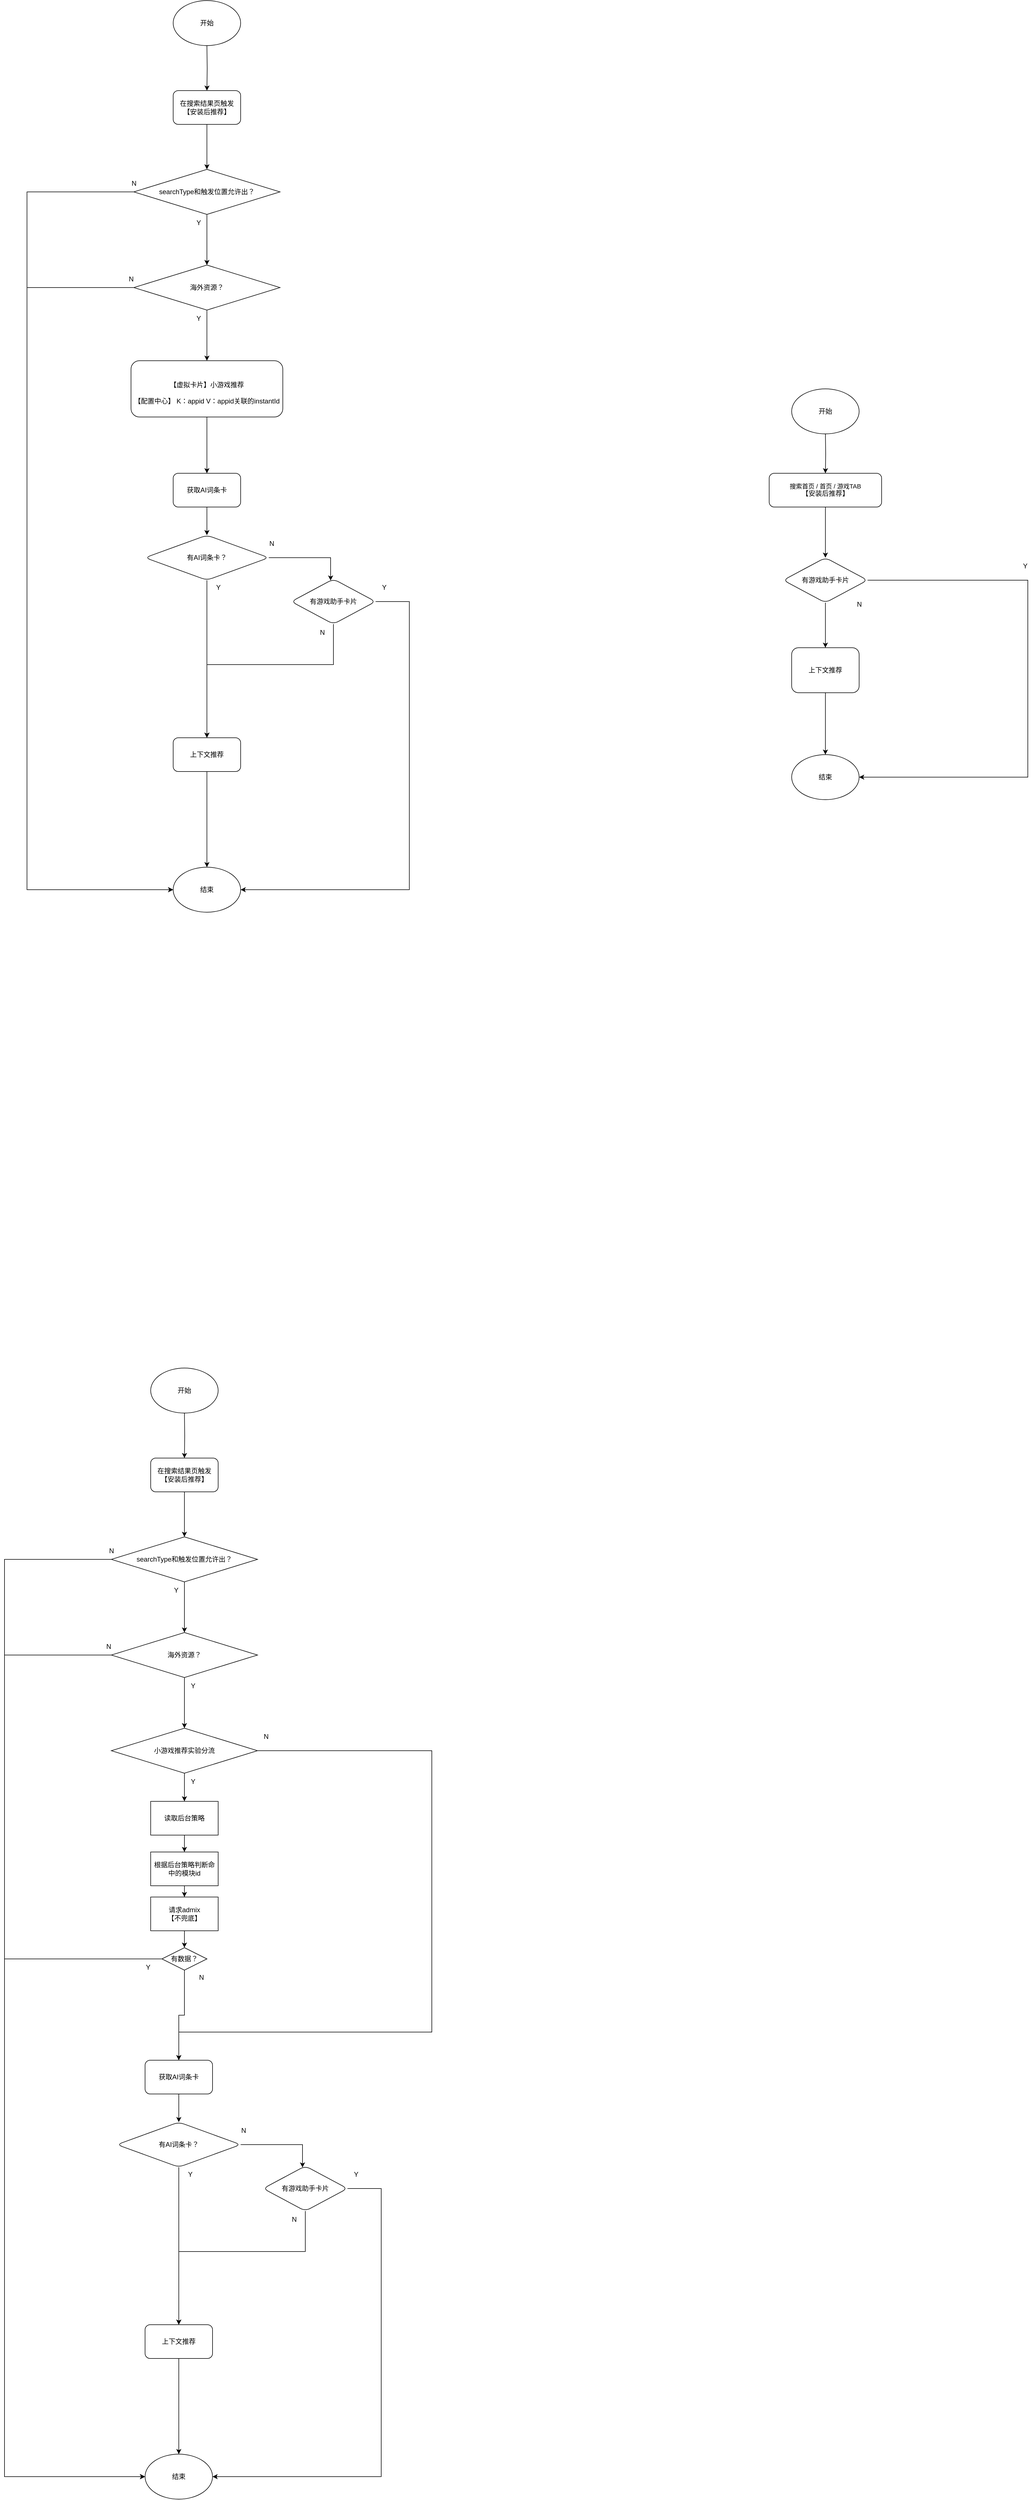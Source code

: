 <mxfile version="26.1.3">
  <diagram name="第 1 页" id="m9TrbYDOdCIX-7oSl9vr">
    <mxGraphModel dx="6295" dy="3365" grid="1" gridSize="10" guides="1" tooltips="1" connect="1" arrows="1" fold="1" page="1" pageScale="1" pageWidth="827" pageHeight="1169" math="0" shadow="0">
      <root>
        <mxCell id="0" />
        <mxCell id="1" parent="0" />
        <mxCell id="mQm4HfIO1lFHJKP5LkmW-3" value="" style="edgeStyle=orthogonalEdgeStyle;rounded=0;orthogonalLoop=1;jettySize=auto;html=1;" parent="1" target="mQm4HfIO1lFHJKP5LkmW-2" edge="1">
          <mxGeometry relative="1" as="geometry">
            <mxPoint x="390" y="120" as="sourcePoint" />
          </mxGeometry>
        </mxCell>
        <mxCell id="mQm4HfIO1lFHJKP5LkmW-9" value="" style="edgeStyle=orthogonalEdgeStyle;rounded=0;orthogonalLoop=1;jettySize=auto;html=1;" parent="1" source="mQm4HfIO1lFHJKP5LkmW-2" edge="1">
          <mxGeometry relative="1" as="geometry">
            <mxPoint x="390" y="340" as="targetPoint" />
          </mxGeometry>
        </mxCell>
        <mxCell id="mQm4HfIO1lFHJKP5LkmW-2" value="在搜索结果页触发&lt;br&gt;【安装后推荐】" style="whiteSpace=wrap;html=1;rounded=1;" parent="1" vertex="1">
          <mxGeometry x="330" y="200" width="120" height="60" as="geometry" />
        </mxCell>
        <mxCell id="mQm4HfIO1lFHJKP5LkmW-5" value="开始" style="ellipse;whiteSpace=wrap;html=1;" parent="1" vertex="1">
          <mxGeometry x="330" y="40" width="120" height="80" as="geometry" />
        </mxCell>
        <mxCell id="mQm4HfIO1lFHJKP5LkmW-14" style="edgeStyle=orthogonalEdgeStyle;rounded=0;orthogonalLoop=1;jettySize=auto;html=1;entryX=0;entryY=0.5;entryDx=0;entryDy=0;" parent="1" source="mQm4HfIO1lFHJKP5LkmW-10" target="mQm4HfIO1lFHJKP5LkmW-13" edge="1">
          <mxGeometry relative="1" as="geometry">
            <Array as="points">
              <mxPoint x="70" y="380" />
              <mxPoint x="70" y="1620" />
            </Array>
          </mxGeometry>
        </mxCell>
        <mxCell id="mQm4HfIO1lFHJKP5LkmW-17" value="" style="edgeStyle=orthogonalEdgeStyle;rounded=0;orthogonalLoop=1;jettySize=auto;html=1;" parent="1" source="mQm4HfIO1lFHJKP5LkmW-10" edge="1">
          <mxGeometry relative="1" as="geometry">
            <mxPoint x="390" y="510" as="targetPoint" />
          </mxGeometry>
        </mxCell>
        <mxCell id="mQm4HfIO1lFHJKP5LkmW-10" value="searchType和触发位置允许出？" style="rhombus;whiteSpace=wrap;html=1;" parent="1" vertex="1">
          <mxGeometry x="260" y="340" width="260" height="80" as="geometry" />
        </mxCell>
        <mxCell id="mQm4HfIO1lFHJKP5LkmW-13" value="结束" style="ellipse;whiteSpace=wrap;html=1;" parent="1" vertex="1">
          <mxGeometry x="330" y="1580" width="120" height="80" as="geometry" />
        </mxCell>
        <mxCell id="mQm4HfIO1lFHJKP5LkmW-15" value="N" style="text;html=1;align=center;verticalAlign=middle;resizable=0;points=[];autosize=1;strokeColor=none;fillColor=none;" parent="1" vertex="1">
          <mxGeometry x="245" y="350" width="30" height="30" as="geometry" />
        </mxCell>
        <mxCell id="mQm4HfIO1lFHJKP5LkmW-18" value="Y" style="text;html=1;align=center;verticalAlign=middle;resizable=0;points=[];autosize=1;strokeColor=none;fillColor=none;" parent="1" vertex="1">
          <mxGeometry x="360" y="420" width="30" height="30" as="geometry" />
        </mxCell>
        <mxCell id="mQm4HfIO1lFHJKP5LkmW-20" style="edgeStyle=orthogonalEdgeStyle;rounded=0;orthogonalLoop=1;jettySize=auto;html=1;entryX=0;entryY=0.5;entryDx=0;entryDy=0;" parent="1" source="mQm4HfIO1lFHJKP5LkmW-19" target="mQm4HfIO1lFHJKP5LkmW-13" edge="1">
          <mxGeometry relative="1" as="geometry">
            <Array as="points">
              <mxPoint x="70" y="550" />
              <mxPoint x="70" y="1620" />
            </Array>
          </mxGeometry>
        </mxCell>
        <mxCell id="mQm4HfIO1lFHJKP5LkmW-24" value="" style="edgeStyle=orthogonalEdgeStyle;rounded=0;orthogonalLoop=1;jettySize=auto;html=1;" parent="1" source="mQm4HfIO1lFHJKP5LkmW-19" target="mQm4HfIO1lFHJKP5LkmW-23" edge="1">
          <mxGeometry relative="1" as="geometry" />
        </mxCell>
        <mxCell id="mQm4HfIO1lFHJKP5LkmW-19" value="海外资源？" style="rhombus;whiteSpace=wrap;html=1;" parent="1" vertex="1">
          <mxGeometry x="260" y="510" width="260" height="80" as="geometry" />
        </mxCell>
        <mxCell id="mQm4HfIO1lFHJKP5LkmW-21" value="N" style="text;html=1;align=center;verticalAlign=middle;resizable=0;points=[];autosize=1;strokeColor=none;fillColor=none;" parent="1" vertex="1">
          <mxGeometry x="240" y="520" width="30" height="30" as="geometry" />
        </mxCell>
        <mxCell id="mQm4HfIO1lFHJKP5LkmW-22" value="Y" style="text;html=1;align=center;verticalAlign=middle;resizable=0;points=[];autosize=1;strokeColor=none;fillColor=none;" parent="1" vertex="1">
          <mxGeometry x="360" y="590" width="30" height="30" as="geometry" />
        </mxCell>
        <mxCell id="mQm4HfIO1lFHJKP5LkmW-26" value="" style="edgeStyle=orthogonalEdgeStyle;rounded=0;orthogonalLoop=1;jettySize=auto;html=1;" parent="1" source="mQm4HfIO1lFHJKP5LkmW-23" target="mQm4HfIO1lFHJKP5LkmW-25" edge="1">
          <mxGeometry relative="1" as="geometry" />
        </mxCell>
        <mxCell id="mQm4HfIO1lFHJKP5LkmW-23" value="&lt;br&gt;【虚拟卡片】小游戏推荐&lt;br&gt;&lt;br&gt;&lt;div&gt;【配置中心】 K：appid V：appid关联的instantId&lt;/div&gt;" style="rounded=1;whiteSpace=wrap;html=1;" parent="1" vertex="1">
          <mxGeometry x="255" y="680" width="270" height="100" as="geometry" />
        </mxCell>
        <mxCell id="mQm4HfIO1lFHJKP5LkmW-34" value="" style="edgeStyle=orthogonalEdgeStyle;rounded=0;orthogonalLoop=1;jettySize=auto;html=1;" parent="1" source="mQm4HfIO1lFHJKP5LkmW-25" target="mQm4HfIO1lFHJKP5LkmW-33" edge="1">
          <mxGeometry relative="1" as="geometry" />
        </mxCell>
        <mxCell id="mQm4HfIO1lFHJKP5LkmW-25" value="获取AI词条卡" style="whiteSpace=wrap;html=1;rounded=1;" parent="1" vertex="1">
          <mxGeometry x="330" y="880" width="120" height="60" as="geometry" />
        </mxCell>
        <mxCell id="mQm4HfIO1lFHJKP5LkmW-36" value="" style="edgeStyle=orthogonalEdgeStyle;rounded=0;orthogonalLoop=1;jettySize=auto;html=1;" parent="1" source="mQm4HfIO1lFHJKP5LkmW-33" target="mQm4HfIO1lFHJKP5LkmW-35" edge="1">
          <mxGeometry relative="1" as="geometry" />
        </mxCell>
        <mxCell id="mQm4HfIO1lFHJKP5LkmW-39" value="" style="edgeStyle=orthogonalEdgeStyle;rounded=0;orthogonalLoop=1;jettySize=auto;html=1;" parent="1" source="mQm4HfIO1lFHJKP5LkmW-33" target="mQm4HfIO1lFHJKP5LkmW-38" edge="1">
          <mxGeometry relative="1" as="geometry">
            <Array as="points">
              <mxPoint x="610" y="1030" />
            </Array>
          </mxGeometry>
        </mxCell>
        <mxCell id="mQm4HfIO1lFHJKP5LkmW-33" value="有AI词条卡？" style="rhombus;whiteSpace=wrap;html=1;rounded=1;" parent="1" vertex="1">
          <mxGeometry x="280" y="990" width="220" height="80" as="geometry" />
        </mxCell>
        <mxCell id="mQm4HfIO1lFHJKP5LkmW-46" style="edgeStyle=orthogonalEdgeStyle;rounded=0;orthogonalLoop=1;jettySize=auto;html=1;entryX=0.5;entryY=0;entryDx=0;entryDy=0;" parent="1" source="mQm4HfIO1lFHJKP5LkmW-35" target="mQm4HfIO1lFHJKP5LkmW-13" edge="1">
          <mxGeometry relative="1" as="geometry" />
        </mxCell>
        <mxCell id="mQm4HfIO1lFHJKP5LkmW-35" value="上下文推荐" style="whiteSpace=wrap;html=1;rounded=1;" parent="1" vertex="1">
          <mxGeometry x="330" y="1350" width="120" height="60" as="geometry" />
        </mxCell>
        <mxCell id="mQm4HfIO1lFHJKP5LkmW-37" value="Y" style="text;html=1;align=center;verticalAlign=middle;resizable=0;points=[];autosize=1;strokeColor=none;fillColor=none;" parent="1" vertex="1">
          <mxGeometry x="395" y="1068" width="30" height="30" as="geometry" />
        </mxCell>
        <mxCell id="mQm4HfIO1lFHJKP5LkmW-41" style="edgeStyle=orthogonalEdgeStyle;rounded=0;orthogonalLoop=1;jettySize=auto;html=1;entryX=0.5;entryY=0;entryDx=0;entryDy=0;" parent="1" source="mQm4HfIO1lFHJKP5LkmW-38" target="mQm4HfIO1lFHJKP5LkmW-35" edge="1">
          <mxGeometry relative="1" as="geometry">
            <Array as="points">
              <mxPoint x="615" y="1220" />
              <mxPoint x="390" y="1220" />
            </Array>
          </mxGeometry>
        </mxCell>
        <mxCell id="mQm4HfIO1lFHJKP5LkmW-44" style="edgeStyle=orthogonalEdgeStyle;rounded=0;orthogonalLoop=1;jettySize=auto;html=1;entryX=1;entryY=0.5;entryDx=0;entryDy=0;" parent="1" source="mQm4HfIO1lFHJKP5LkmW-38" target="mQm4HfIO1lFHJKP5LkmW-13" edge="1">
          <mxGeometry relative="1" as="geometry">
            <Array as="points">
              <mxPoint x="750" y="1108" />
              <mxPoint x="750" y="1620" />
            </Array>
          </mxGeometry>
        </mxCell>
        <mxCell id="mQm4HfIO1lFHJKP5LkmW-38" value="有游戏助手卡片" style="rhombus;whiteSpace=wrap;html=1;rounded=1;" parent="1" vertex="1">
          <mxGeometry x="540" y="1068" width="150" height="80" as="geometry" />
        </mxCell>
        <mxCell id="mQm4HfIO1lFHJKP5LkmW-42" value="N" style="text;html=1;align=center;verticalAlign=middle;resizable=0;points=[];autosize=1;strokeColor=none;fillColor=none;" parent="1" vertex="1">
          <mxGeometry x="580" y="1148" width="30" height="30" as="geometry" />
        </mxCell>
        <mxCell id="mQm4HfIO1lFHJKP5LkmW-43" value="N" style="text;html=1;align=center;verticalAlign=middle;resizable=0;points=[];autosize=1;strokeColor=none;fillColor=none;" parent="1" vertex="1">
          <mxGeometry x="490" y="990" width="30" height="30" as="geometry" />
        </mxCell>
        <mxCell id="mQm4HfIO1lFHJKP5LkmW-45" value="Y" style="text;html=1;align=center;verticalAlign=middle;resizable=0;points=[];autosize=1;strokeColor=none;fillColor=none;" parent="1" vertex="1">
          <mxGeometry x="690" y="1068" width="30" height="30" as="geometry" />
        </mxCell>
        <mxCell id="s6yLkB2lFRndOvAFE7hh-1" value="" style="edgeStyle=orthogonalEdgeStyle;rounded=0;orthogonalLoop=1;jettySize=auto;html=1;" edge="1" parent="1" target="s6yLkB2lFRndOvAFE7hh-3">
          <mxGeometry relative="1" as="geometry">
            <mxPoint x="1490" y="810" as="sourcePoint" />
          </mxGeometry>
        </mxCell>
        <mxCell id="s6yLkB2lFRndOvAFE7hh-2" value="" style="edgeStyle=orthogonalEdgeStyle;rounded=0;orthogonalLoop=1;jettySize=auto;html=1;" edge="1" parent="1" source="s6yLkB2lFRndOvAFE7hh-3">
          <mxGeometry relative="1" as="geometry">
            <mxPoint x="1490" y="1030" as="targetPoint" />
          </mxGeometry>
        </mxCell>
        <mxCell id="s6yLkB2lFRndOvAFE7hh-3" value="&lt;span data-copy-origin=&quot;https://odocs.myoas.com&quot; data-docs-delta=&quot;[[20,&amp;quot;搜索首页 / 首页 / 游戏TAB&amp;quot;],[20,&amp;quot;\n&amp;quot;,&amp;quot;24:\&amp;quot;ARlo\&amp;quot;|32:4|direction:\&amp;quot;ltr\&amp;quot;&amp;quot;]]&quot;&gt;&lt;div style=&quot;line-height: 100%;&quot; data-default-linespacing=&quot;100&quot; data-foldable=&quot;true&quot; class=&quot;ql-direction-ltr ql-long-284244&quot; data-header=&quot;4&quot;&gt;&lt;span style=&quot;&quot; class=&quot;ql-author-284244&quot;&gt;&lt;font style=&quot;font-size: 11px;&quot;&gt;搜索首页 / 首页 / 游戏TAB&lt;/font&gt;&lt;/span&gt;&lt;/div&gt;&lt;/span&gt;【安装后推荐】" style="whiteSpace=wrap;html=1;rounded=1;" vertex="1" parent="1">
          <mxGeometry x="1390" y="880" width="200" height="60" as="geometry" />
        </mxCell>
        <mxCell id="s6yLkB2lFRndOvAFE7hh-4" value="开始" style="ellipse;whiteSpace=wrap;html=1;" vertex="1" parent="1">
          <mxGeometry x="1430" y="730" width="120" height="80" as="geometry" />
        </mxCell>
        <mxCell id="s6yLkB2lFRndOvAFE7hh-8" value="结束" style="ellipse;whiteSpace=wrap;html=1;" vertex="1" parent="1">
          <mxGeometry x="1430" y="1380" width="120" height="80" as="geometry" />
        </mxCell>
        <mxCell id="s6yLkB2lFRndOvAFE7hh-23" style="edgeStyle=orthogonalEdgeStyle;rounded=0;orthogonalLoop=1;jettySize=auto;html=1;entryX=0.5;entryY=0;entryDx=0;entryDy=0;" edge="1" parent="1" source="s6yLkB2lFRndOvAFE7hh-24" target="s6yLkB2lFRndOvAFE7hh-8">
          <mxGeometry relative="1" as="geometry" />
        </mxCell>
        <mxCell id="s6yLkB2lFRndOvAFE7hh-24" value="上下文推荐" style="whiteSpace=wrap;html=1;rounded=1;" vertex="1" parent="1">
          <mxGeometry x="1430" y="1190" width="120" height="80" as="geometry" />
        </mxCell>
        <mxCell id="s6yLkB2lFRndOvAFE7hh-26" style="edgeStyle=orthogonalEdgeStyle;rounded=0;orthogonalLoop=1;jettySize=auto;html=1;entryX=0.5;entryY=0;entryDx=0;entryDy=0;" edge="1" parent="1" source="s6yLkB2lFRndOvAFE7hh-28" target="s6yLkB2lFRndOvAFE7hh-24">
          <mxGeometry relative="1" as="geometry">
            <Array as="points">
              <mxPoint x="1490" y="1150" />
              <mxPoint x="1490" y="1150" />
            </Array>
          </mxGeometry>
        </mxCell>
        <mxCell id="s6yLkB2lFRndOvAFE7hh-27" style="edgeStyle=orthogonalEdgeStyle;rounded=0;orthogonalLoop=1;jettySize=auto;html=1;entryX=1;entryY=0.5;entryDx=0;entryDy=0;" edge="1" parent="1" source="s6yLkB2lFRndOvAFE7hh-28" target="s6yLkB2lFRndOvAFE7hh-8">
          <mxGeometry relative="1" as="geometry">
            <Array as="points">
              <mxPoint x="1850" y="1070" />
              <mxPoint x="1850" y="1420" />
            </Array>
          </mxGeometry>
        </mxCell>
        <mxCell id="s6yLkB2lFRndOvAFE7hh-28" value="有游戏助手卡片" style="rhombus;whiteSpace=wrap;html=1;rounded=1;" vertex="1" parent="1">
          <mxGeometry x="1415" y="1030" width="150" height="80" as="geometry" />
        </mxCell>
        <mxCell id="s6yLkB2lFRndOvAFE7hh-31" value="Y" style="text;html=1;align=center;verticalAlign=middle;resizable=0;points=[];autosize=1;strokeColor=none;fillColor=none;" vertex="1" parent="1">
          <mxGeometry x="1830" y="1030" width="30" height="30" as="geometry" />
        </mxCell>
        <mxCell id="s6yLkB2lFRndOvAFE7hh-33" value="N" style="text;html=1;align=center;verticalAlign=middle;resizable=0;points=[];autosize=1;strokeColor=none;fillColor=none;" vertex="1" parent="1">
          <mxGeometry x="1535" y="1098" width="30" height="30" as="geometry" />
        </mxCell>
        <mxCell id="s6yLkB2lFRndOvAFE7hh-34" value="" style="edgeStyle=orthogonalEdgeStyle;rounded=0;orthogonalLoop=1;jettySize=auto;html=1;" edge="1" parent="1" target="s6yLkB2lFRndOvAFE7hh-36">
          <mxGeometry relative="1" as="geometry">
            <mxPoint x="350" y="2550" as="sourcePoint" />
          </mxGeometry>
        </mxCell>
        <mxCell id="s6yLkB2lFRndOvAFE7hh-35" value="" style="edgeStyle=orthogonalEdgeStyle;rounded=0;orthogonalLoop=1;jettySize=auto;html=1;" edge="1" parent="1" source="s6yLkB2lFRndOvAFE7hh-36">
          <mxGeometry relative="1" as="geometry">
            <mxPoint x="350" y="2770" as="targetPoint" />
          </mxGeometry>
        </mxCell>
        <mxCell id="s6yLkB2lFRndOvAFE7hh-36" value="在搜索结果页触发&lt;br&gt;【安装后推荐】" style="whiteSpace=wrap;html=1;rounded=1;" vertex="1" parent="1">
          <mxGeometry x="290" y="2630" width="120" height="60" as="geometry" />
        </mxCell>
        <mxCell id="s6yLkB2lFRndOvAFE7hh-37" value="开始" style="ellipse;whiteSpace=wrap;html=1;" vertex="1" parent="1">
          <mxGeometry x="290" y="2470" width="120" height="80" as="geometry" />
        </mxCell>
        <mxCell id="s6yLkB2lFRndOvAFE7hh-38" style="edgeStyle=orthogonalEdgeStyle;rounded=0;orthogonalLoop=1;jettySize=auto;html=1;entryX=0;entryY=0.5;entryDx=0;entryDy=0;" edge="1" parent="1" source="s6yLkB2lFRndOvAFE7hh-40" target="s6yLkB2lFRndOvAFE7hh-41">
          <mxGeometry relative="1" as="geometry">
            <Array as="points">
              <mxPoint x="30" y="2810" />
              <mxPoint x="30" y="4440" />
            </Array>
          </mxGeometry>
        </mxCell>
        <mxCell id="s6yLkB2lFRndOvAFE7hh-39" value="" style="edgeStyle=orthogonalEdgeStyle;rounded=0;orthogonalLoop=1;jettySize=auto;html=1;" edge="1" parent="1" source="s6yLkB2lFRndOvAFE7hh-40">
          <mxGeometry relative="1" as="geometry">
            <mxPoint x="350" y="2940" as="targetPoint" />
          </mxGeometry>
        </mxCell>
        <mxCell id="s6yLkB2lFRndOvAFE7hh-40" value="searchType和触发位置允许出？" style="rhombus;whiteSpace=wrap;html=1;" vertex="1" parent="1">
          <mxGeometry x="220" y="2770" width="260" height="80" as="geometry" />
        </mxCell>
        <mxCell id="s6yLkB2lFRndOvAFE7hh-41" value="结束" style="ellipse;whiteSpace=wrap;html=1;" vertex="1" parent="1">
          <mxGeometry x="280" y="4400" width="120" height="80" as="geometry" />
        </mxCell>
        <mxCell id="s6yLkB2lFRndOvAFE7hh-42" value="N" style="text;html=1;align=center;verticalAlign=middle;resizable=0;points=[];autosize=1;strokeColor=none;fillColor=none;" vertex="1" parent="1">
          <mxGeometry x="205" y="2780" width="30" height="30" as="geometry" />
        </mxCell>
        <mxCell id="s6yLkB2lFRndOvAFE7hh-43" value="Y" style="text;html=1;align=center;verticalAlign=middle;resizable=0;points=[];autosize=1;strokeColor=none;fillColor=none;" vertex="1" parent="1">
          <mxGeometry x="320" y="2850" width="30" height="30" as="geometry" />
        </mxCell>
        <mxCell id="s6yLkB2lFRndOvAFE7hh-44" style="edgeStyle=orthogonalEdgeStyle;rounded=0;orthogonalLoop=1;jettySize=auto;html=1;entryX=0;entryY=0.5;entryDx=0;entryDy=0;" edge="1" parent="1" source="s6yLkB2lFRndOvAFE7hh-46" target="s6yLkB2lFRndOvAFE7hh-41">
          <mxGeometry relative="1" as="geometry">
            <Array as="points">
              <mxPoint x="30" y="2980" />
              <mxPoint x="30" y="4440" />
            </Array>
          </mxGeometry>
        </mxCell>
        <mxCell id="s6yLkB2lFRndOvAFE7hh-66" value="" style="edgeStyle=orthogonalEdgeStyle;rounded=0;orthogonalLoop=1;jettySize=auto;html=1;" edge="1" parent="1" source="s6yLkB2lFRndOvAFE7hh-46">
          <mxGeometry relative="1" as="geometry">
            <mxPoint x="350" y="3110" as="targetPoint" />
          </mxGeometry>
        </mxCell>
        <mxCell id="s6yLkB2lFRndOvAFE7hh-46" value="海外资源？" style="rhombus;whiteSpace=wrap;html=1;" vertex="1" parent="1">
          <mxGeometry x="220" y="2940" width="260" height="80" as="geometry" />
        </mxCell>
        <mxCell id="s6yLkB2lFRndOvAFE7hh-47" value="N" style="text;html=1;align=center;verticalAlign=middle;resizable=0;points=[];autosize=1;strokeColor=none;fillColor=none;" vertex="1" parent="1">
          <mxGeometry x="200" y="2950" width="30" height="30" as="geometry" />
        </mxCell>
        <mxCell id="s6yLkB2lFRndOvAFE7hh-48" value="Y" style="text;html=1;align=center;verticalAlign=middle;resizable=0;points=[];autosize=1;strokeColor=none;fillColor=none;" vertex="1" parent="1">
          <mxGeometry x="350" y="3020" width="30" height="30" as="geometry" />
        </mxCell>
        <mxCell id="s6yLkB2lFRndOvAFE7hh-51" value="" style="edgeStyle=orthogonalEdgeStyle;rounded=0;orthogonalLoop=1;jettySize=auto;html=1;" edge="1" parent="1" source="s6yLkB2lFRndOvAFE7hh-52" target="s6yLkB2lFRndOvAFE7hh-55">
          <mxGeometry relative="1" as="geometry" />
        </mxCell>
        <mxCell id="s6yLkB2lFRndOvAFE7hh-52" value="获取AI词条卡" style="whiteSpace=wrap;html=1;rounded=1;" vertex="1" parent="1">
          <mxGeometry x="280" y="3700" width="120" height="60" as="geometry" />
        </mxCell>
        <mxCell id="s6yLkB2lFRndOvAFE7hh-53" value="" style="edgeStyle=orthogonalEdgeStyle;rounded=0;orthogonalLoop=1;jettySize=auto;html=1;" edge="1" parent="1" source="s6yLkB2lFRndOvAFE7hh-55" target="s6yLkB2lFRndOvAFE7hh-57">
          <mxGeometry relative="1" as="geometry" />
        </mxCell>
        <mxCell id="s6yLkB2lFRndOvAFE7hh-54" value="" style="edgeStyle=orthogonalEdgeStyle;rounded=0;orthogonalLoop=1;jettySize=auto;html=1;" edge="1" parent="1" source="s6yLkB2lFRndOvAFE7hh-55" target="s6yLkB2lFRndOvAFE7hh-61">
          <mxGeometry relative="1" as="geometry">
            <Array as="points">
              <mxPoint x="560" y="3850" />
            </Array>
          </mxGeometry>
        </mxCell>
        <mxCell id="s6yLkB2lFRndOvAFE7hh-55" value="有AI词条卡？" style="rhombus;whiteSpace=wrap;html=1;rounded=1;" vertex="1" parent="1">
          <mxGeometry x="230" y="3810" width="220" height="80" as="geometry" />
        </mxCell>
        <mxCell id="s6yLkB2lFRndOvAFE7hh-56" style="edgeStyle=orthogonalEdgeStyle;rounded=0;orthogonalLoop=1;jettySize=auto;html=1;entryX=0.5;entryY=0;entryDx=0;entryDy=0;" edge="1" parent="1" source="s6yLkB2lFRndOvAFE7hh-57" target="s6yLkB2lFRndOvAFE7hh-41">
          <mxGeometry relative="1" as="geometry" />
        </mxCell>
        <mxCell id="s6yLkB2lFRndOvAFE7hh-57" value="上下文推荐" style="whiteSpace=wrap;html=1;rounded=1;" vertex="1" parent="1">
          <mxGeometry x="280" y="4170" width="120" height="60" as="geometry" />
        </mxCell>
        <mxCell id="s6yLkB2lFRndOvAFE7hh-58" value="Y" style="text;html=1;align=center;verticalAlign=middle;resizable=0;points=[];autosize=1;strokeColor=none;fillColor=none;" vertex="1" parent="1">
          <mxGeometry x="345" y="3888" width="30" height="30" as="geometry" />
        </mxCell>
        <mxCell id="s6yLkB2lFRndOvAFE7hh-59" style="edgeStyle=orthogonalEdgeStyle;rounded=0;orthogonalLoop=1;jettySize=auto;html=1;entryX=0.5;entryY=0;entryDx=0;entryDy=0;" edge="1" parent="1" source="s6yLkB2lFRndOvAFE7hh-61" target="s6yLkB2lFRndOvAFE7hh-57">
          <mxGeometry relative="1" as="geometry">
            <Array as="points">
              <mxPoint x="565" y="4040" />
              <mxPoint x="340" y="4040" />
            </Array>
          </mxGeometry>
        </mxCell>
        <mxCell id="s6yLkB2lFRndOvAFE7hh-60" style="edgeStyle=orthogonalEdgeStyle;rounded=0;orthogonalLoop=1;jettySize=auto;html=1;entryX=1;entryY=0.5;entryDx=0;entryDy=0;" edge="1" parent="1" source="s6yLkB2lFRndOvAFE7hh-61" target="s6yLkB2lFRndOvAFE7hh-41">
          <mxGeometry relative="1" as="geometry">
            <Array as="points">
              <mxPoint x="700" y="3928" />
              <mxPoint x="700" y="4440" />
            </Array>
          </mxGeometry>
        </mxCell>
        <mxCell id="s6yLkB2lFRndOvAFE7hh-61" value="有游戏助手卡片" style="rhombus;whiteSpace=wrap;html=1;rounded=1;" vertex="1" parent="1">
          <mxGeometry x="490" y="3888" width="150" height="80" as="geometry" />
        </mxCell>
        <mxCell id="s6yLkB2lFRndOvAFE7hh-62" value="N" style="text;html=1;align=center;verticalAlign=middle;resizable=0;points=[];autosize=1;strokeColor=none;fillColor=none;" vertex="1" parent="1">
          <mxGeometry x="530" y="3968" width="30" height="30" as="geometry" />
        </mxCell>
        <mxCell id="s6yLkB2lFRndOvAFE7hh-63" value="N" style="text;html=1;align=center;verticalAlign=middle;resizable=0;points=[];autosize=1;strokeColor=none;fillColor=none;" vertex="1" parent="1">
          <mxGeometry x="440" y="3810" width="30" height="30" as="geometry" />
        </mxCell>
        <mxCell id="s6yLkB2lFRndOvAFE7hh-64" value="Y" style="text;html=1;align=center;verticalAlign=middle;resizable=0;points=[];autosize=1;strokeColor=none;fillColor=none;" vertex="1" parent="1">
          <mxGeometry x="640" y="3888" width="30" height="30" as="geometry" />
        </mxCell>
        <mxCell id="s6yLkB2lFRndOvAFE7hh-69" value="" style="edgeStyle=orthogonalEdgeStyle;rounded=0;orthogonalLoop=1;jettySize=auto;html=1;" edge="1" parent="1" source="s6yLkB2lFRndOvAFE7hh-67" target="s6yLkB2lFRndOvAFE7hh-68">
          <mxGeometry relative="1" as="geometry" />
        </mxCell>
        <mxCell id="s6yLkB2lFRndOvAFE7hh-77" style="edgeStyle=orthogonalEdgeStyle;rounded=0;orthogonalLoop=1;jettySize=auto;html=1;entryX=0.5;entryY=0;entryDx=0;entryDy=0;" edge="1" parent="1" source="s6yLkB2lFRndOvAFE7hh-67" target="s6yLkB2lFRndOvAFE7hh-52">
          <mxGeometry relative="1" as="geometry">
            <Array as="points">
              <mxPoint x="790" y="3150" />
              <mxPoint x="790" y="3650" />
              <mxPoint x="340" y="3650" />
            </Array>
          </mxGeometry>
        </mxCell>
        <mxCell id="s6yLkB2lFRndOvAFE7hh-67" value="小游戏推荐实验分流" style="rhombus;whiteSpace=wrap;html=1;" vertex="1" parent="1">
          <mxGeometry x="220" y="3110" width="260" height="80" as="geometry" />
        </mxCell>
        <mxCell id="s6yLkB2lFRndOvAFE7hh-75" value="" style="edgeStyle=orthogonalEdgeStyle;rounded=0;orthogonalLoop=1;jettySize=auto;html=1;" edge="1" parent="1" source="s6yLkB2lFRndOvAFE7hh-68" target="s6yLkB2lFRndOvAFE7hh-74">
          <mxGeometry relative="1" as="geometry" />
        </mxCell>
        <mxCell id="s6yLkB2lFRndOvAFE7hh-68" value="读取后台策略" style="whiteSpace=wrap;html=1;" vertex="1" parent="1">
          <mxGeometry x="290" y="3240" width="120" height="60" as="geometry" />
        </mxCell>
        <mxCell id="s6yLkB2lFRndOvAFE7hh-72" value="Y" style="text;html=1;align=center;verticalAlign=middle;resizable=0;points=[];autosize=1;strokeColor=none;fillColor=none;" vertex="1" parent="1">
          <mxGeometry x="350" y="3190" width="30" height="30" as="geometry" />
        </mxCell>
        <mxCell id="s6yLkB2lFRndOvAFE7hh-73" value="N" style="text;html=1;align=center;verticalAlign=middle;resizable=0;points=[];autosize=1;strokeColor=none;fillColor=none;" vertex="1" parent="1">
          <mxGeometry x="480" y="3110" width="30" height="30" as="geometry" />
        </mxCell>
        <mxCell id="s6yLkB2lFRndOvAFE7hh-80" value="" style="edgeStyle=orthogonalEdgeStyle;rounded=0;orthogonalLoop=1;jettySize=auto;html=1;" edge="1" parent="1" source="s6yLkB2lFRndOvAFE7hh-74" target="s6yLkB2lFRndOvAFE7hh-79">
          <mxGeometry relative="1" as="geometry" />
        </mxCell>
        <mxCell id="s6yLkB2lFRndOvAFE7hh-74" value="根据后台策略判断命中的模块id" style="whiteSpace=wrap;html=1;" vertex="1" parent="1">
          <mxGeometry x="290" y="3330" width="120" height="60" as="geometry" />
        </mxCell>
        <mxCell id="s6yLkB2lFRndOvAFE7hh-84" value="" style="edgeStyle=orthogonalEdgeStyle;rounded=0;orthogonalLoop=1;jettySize=auto;html=1;" edge="1" parent="1" source="s6yLkB2lFRndOvAFE7hh-79" target="s6yLkB2lFRndOvAFE7hh-83">
          <mxGeometry relative="1" as="geometry" />
        </mxCell>
        <mxCell id="s6yLkB2lFRndOvAFE7hh-79" value="请求admix&lt;br&gt;【不兜底】" style="whiteSpace=wrap;html=1;" vertex="1" parent="1">
          <mxGeometry x="290" y="3410" width="120" height="60" as="geometry" />
        </mxCell>
        <mxCell id="s6yLkB2lFRndOvAFE7hh-85" style="edgeStyle=orthogonalEdgeStyle;rounded=0;orthogonalLoop=1;jettySize=auto;html=1;entryX=0;entryY=0.5;entryDx=0;entryDy=0;" edge="1" parent="1" source="s6yLkB2lFRndOvAFE7hh-83" target="s6yLkB2lFRndOvAFE7hh-41">
          <mxGeometry relative="1" as="geometry">
            <Array as="points">
              <mxPoint x="30" y="3520" />
              <mxPoint x="30" y="4440" />
            </Array>
          </mxGeometry>
        </mxCell>
        <mxCell id="s6yLkB2lFRndOvAFE7hh-88" style="edgeStyle=orthogonalEdgeStyle;rounded=0;orthogonalLoop=1;jettySize=auto;html=1;entryX=0.5;entryY=0;entryDx=0;entryDy=0;" edge="1" parent="1" source="s6yLkB2lFRndOvAFE7hh-83" target="s6yLkB2lFRndOvAFE7hh-52">
          <mxGeometry relative="1" as="geometry" />
        </mxCell>
        <mxCell id="s6yLkB2lFRndOvAFE7hh-83" value="有数据？" style="rhombus;whiteSpace=wrap;html=1;" vertex="1" parent="1">
          <mxGeometry x="310" y="3500" width="80" height="40" as="geometry" />
        </mxCell>
        <mxCell id="s6yLkB2lFRndOvAFE7hh-86" value="Y" style="text;html=1;align=center;verticalAlign=middle;resizable=0;points=[];autosize=1;strokeColor=none;fillColor=none;" vertex="1" parent="1">
          <mxGeometry x="270" y="3520" width="30" height="30" as="geometry" />
        </mxCell>
        <mxCell id="s6yLkB2lFRndOvAFE7hh-89" value="N" style="text;html=1;align=center;verticalAlign=middle;resizable=0;points=[];autosize=1;strokeColor=none;fillColor=none;" vertex="1" parent="1">
          <mxGeometry x="365" y="3538" width="30" height="30" as="geometry" />
        </mxCell>
      </root>
    </mxGraphModel>
  </diagram>
</mxfile>

